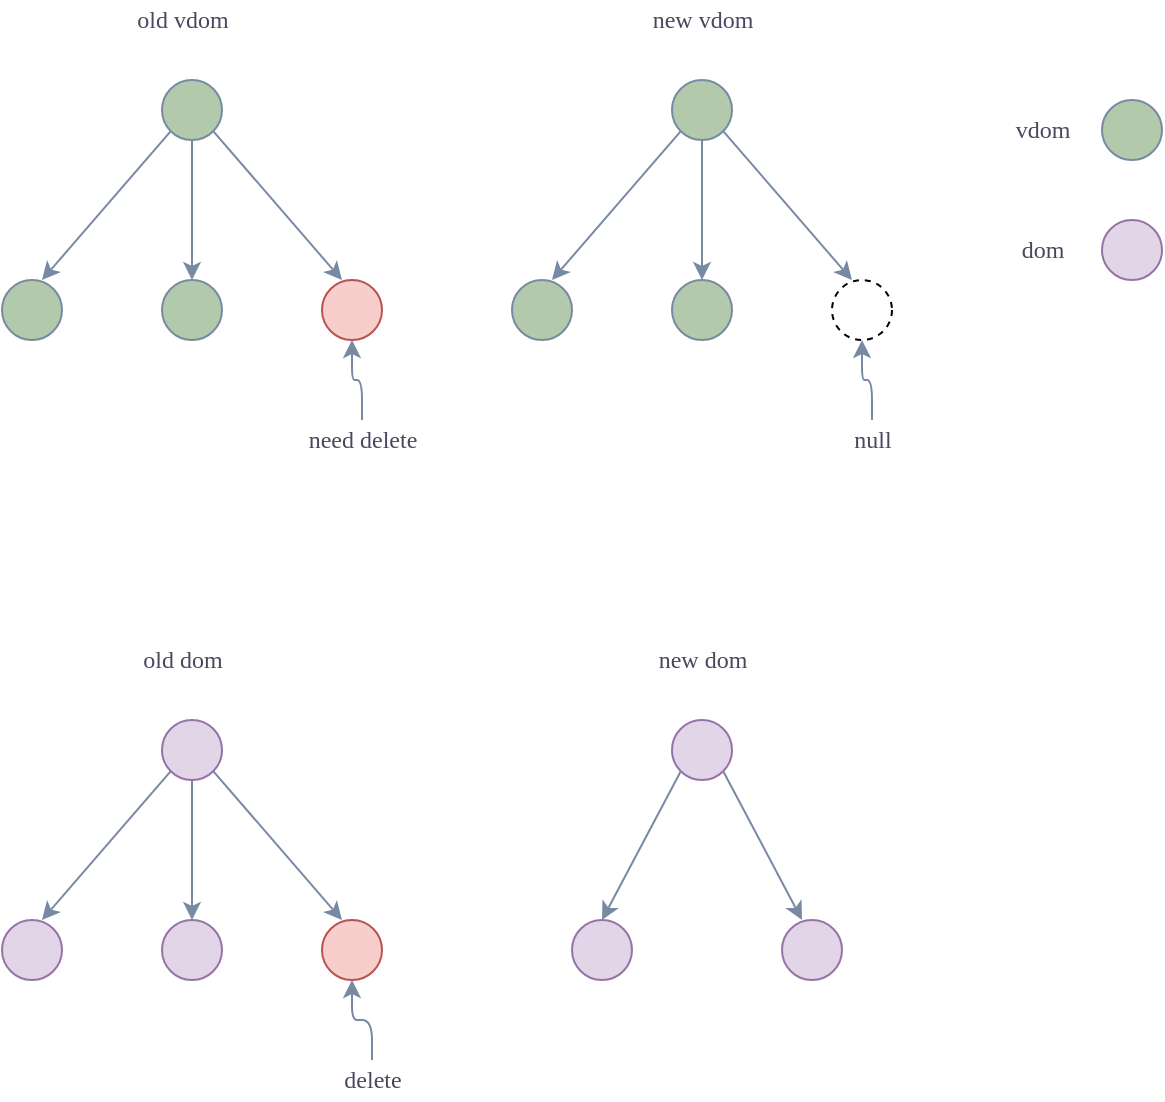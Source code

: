 <mxfile version="14.6.1" type="github">
  <diagram id="EwsBgbDVOZr8Y71l48O0" name="Page-1">
    <mxGraphModel dx="1062" dy="626" grid="1" gridSize="10" guides="1" tooltips="1" connect="1" arrows="1" fold="1" page="1" pageScale="1" pageWidth="827" pageHeight="1169" math="0" shadow="0">
      <root>
        <mxCell id="0" />
        <mxCell id="1" parent="0" />
        <mxCell id="7r3X6bM9w-XORwUG6cQL-13" value="" style="ellipse;whiteSpace=wrap;html=1;aspect=fixed;fillColor=#B2C9AB;strokeColor=#788AA3;fontColor=#46495D;fontFamily=Comic Sans MS;" vertex="1" parent="1">
          <mxGeometry x="270" y="250" width="30" height="30" as="geometry" />
        </mxCell>
        <mxCell id="7r3X6bM9w-XORwUG6cQL-14" value="" style="ellipse;whiteSpace=wrap;html=1;aspect=fixed;fillColor=#f8cecc;strokeColor=#b85450;fontFamily=Comic Sans MS;" vertex="1" parent="1">
          <mxGeometry x="350" y="250" width="30" height="30" as="geometry" />
        </mxCell>
        <mxCell id="7r3X6bM9w-XORwUG6cQL-15" value="" style="ellipse;whiteSpace=wrap;html=1;aspect=fixed;fillColor=#B2C9AB;strokeColor=#788AA3;fontColor=#46495D;fontFamily=Comic Sans MS;" vertex="1" parent="1">
          <mxGeometry x="190" y="250" width="30" height="30" as="geometry" />
        </mxCell>
        <mxCell id="7r3X6bM9w-XORwUG6cQL-16" value="" style="endArrow=classic;html=1;fontColor=#46495D;strokeColor=#788AA3;fillColor=#B2C9AB;exitX=0;exitY=1;exitDx=0;exitDy=0;fontFamily=Comic Sans MS;" edge="1" source="7r3X6bM9w-XORwUG6cQL-19" parent="1">
          <mxGeometry width="50" height="50" relative="1" as="geometry">
            <mxPoint x="250" y="190" as="sourcePoint" />
            <mxPoint x="210" y="250" as="targetPoint" />
          </mxGeometry>
        </mxCell>
        <mxCell id="7r3X6bM9w-XORwUG6cQL-17" value="" style="endArrow=classic;html=1;fontColor=#46495D;strokeColor=#788AA3;fillColor=#B2C9AB;exitX=0.5;exitY=1;exitDx=0;exitDy=0;entryX=0.5;entryY=0;entryDx=0;entryDy=0;fontFamily=Comic Sans MS;" edge="1" source="7r3X6bM9w-XORwUG6cQL-19" target="7r3X6bM9w-XORwUG6cQL-13" parent="1">
          <mxGeometry width="50" height="50" relative="1" as="geometry">
            <mxPoint x="280" y="175" as="sourcePoint" />
            <mxPoint x="220" y="260" as="targetPoint" />
          </mxGeometry>
        </mxCell>
        <mxCell id="7r3X6bM9w-XORwUG6cQL-18" value="" style="endArrow=classic;html=1;fontColor=#46495D;strokeColor=#788AA3;fillColor=#B2C9AB;exitX=1;exitY=1;exitDx=0;exitDy=0;fontFamily=Comic Sans MS;" edge="1" source="7r3X6bM9w-XORwUG6cQL-19" parent="1">
          <mxGeometry width="50" height="50" relative="1" as="geometry">
            <mxPoint x="295" y="190" as="sourcePoint" />
            <mxPoint x="360" y="250" as="targetPoint" />
          </mxGeometry>
        </mxCell>
        <mxCell id="7r3X6bM9w-XORwUG6cQL-19" value="" style="ellipse;whiteSpace=wrap;html=1;aspect=fixed;fillColor=#B2C9AB;strokeColor=#788AA3;fontColor=#46495D;fontFamily=Comic Sans MS;" vertex="1" parent="1">
          <mxGeometry x="270" y="150" width="30" height="30" as="geometry" />
        </mxCell>
        <mxCell id="7r3X6bM9w-XORwUG6cQL-20" value="old vdom" style="text;html=1;align=center;verticalAlign=middle;resizable=0;points=[];autosize=1;strokeColor=none;fontColor=#46495D;fontFamily=Comic Sans MS;" vertex="1" parent="1">
          <mxGeometry x="250" y="110" width="60" height="20" as="geometry" />
        </mxCell>
        <mxCell id="7r3X6bM9w-XORwUG6cQL-21" value="new vdom" style="text;html=1;align=center;verticalAlign=middle;resizable=0;points=[];autosize=1;strokeColor=none;fontColor=#46495D;fontFamily=Comic Sans MS;" vertex="1" parent="1">
          <mxGeometry x="505" y="110" width="70" height="20" as="geometry" />
        </mxCell>
        <mxCell id="7r3X6bM9w-XORwUG6cQL-25" value="" style="ellipse;whiteSpace=wrap;html=1;aspect=fixed;fillColor=#e1d5e7;strokeColor=#9673a6;fontFamily=Comic Sans MS;" vertex="1" parent="1">
          <mxGeometry x="580" y="570" width="30" height="30" as="geometry" />
        </mxCell>
        <mxCell id="7r3X6bM9w-XORwUG6cQL-26" value="" style="ellipse;whiteSpace=wrap;html=1;aspect=fixed;fillColor=#e1d5e7;strokeColor=#9673a6;fontFamily=Comic Sans MS;" vertex="1" parent="1">
          <mxGeometry x="525" y="470" width="30" height="30" as="geometry" />
        </mxCell>
        <mxCell id="7r3X6bM9w-XORwUG6cQL-27" value="" style="ellipse;whiteSpace=wrap;html=1;aspect=fixed;fillColor=#e1d5e7;strokeColor=#9673a6;fontFamily=Comic Sans MS;" vertex="1" parent="1">
          <mxGeometry x="475" y="570" width="30" height="30" as="geometry" />
        </mxCell>
        <mxCell id="7r3X6bM9w-XORwUG6cQL-28" value="" style="endArrow=classic;html=1;fontColor=#46495D;strokeColor=#788AA3;fillColor=#B2C9AB;exitX=0;exitY=1;exitDx=0;exitDy=0;fontFamily=Comic Sans MS;entryX=0.5;entryY=0;entryDx=0;entryDy=0;" edge="1" source="7r3X6bM9w-XORwUG6cQL-26" target="7r3X6bM9w-XORwUG6cQL-27" parent="1">
          <mxGeometry width="50" height="50" relative="1" as="geometry">
            <mxPoint x="510" y="510" as="sourcePoint" />
            <mxPoint x="470" y="570" as="targetPoint" />
          </mxGeometry>
        </mxCell>
        <mxCell id="7r3X6bM9w-XORwUG6cQL-29" value="" style="endArrow=classic;html=1;fontColor=#46495D;strokeColor=#788AA3;fillColor=#B2C9AB;exitX=1;exitY=1;exitDx=0;exitDy=0;fontFamily=Comic Sans MS;" edge="1" source="7r3X6bM9w-XORwUG6cQL-26" parent="1">
          <mxGeometry width="50" height="50" relative="1" as="geometry">
            <mxPoint x="540" y="495" as="sourcePoint" />
            <mxPoint x="590" y="570" as="targetPoint" />
          </mxGeometry>
        </mxCell>
        <mxCell id="7r3X6bM9w-XORwUG6cQL-30" value="" style="ellipse;whiteSpace=wrap;html=1;aspect=fixed;fillColor=#e1d5e7;strokeColor=#9673a6;fontFamily=Comic Sans MS;" vertex="1" parent="1">
          <mxGeometry x="270" y="570" width="30" height="30" as="geometry" />
        </mxCell>
        <mxCell id="7r3X6bM9w-XORwUG6cQL-31" value="" style="ellipse;whiteSpace=wrap;html=1;aspect=fixed;fillColor=#f8cecc;strokeColor=#b85450;fontFamily=Comic Sans MS;" vertex="1" parent="1">
          <mxGeometry x="350" y="570" width="30" height="30" as="geometry" />
        </mxCell>
        <mxCell id="7r3X6bM9w-XORwUG6cQL-32" value="" style="ellipse;whiteSpace=wrap;html=1;aspect=fixed;fillColor=#e1d5e7;strokeColor=#9673a6;fontFamily=Comic Sans MS;" vertex="1" parent="1">
          <mxGeometry x="190" y="570" width="30" height="30" as="geometry" />
        </mxCell>
        <mxCell id="7r3X6bM9w-XORwUG6cQL-33" value="" style="endArrow=classic;html=1;fontColor=#46495D;strokeColor=#788AA3;fillColor=#B2C9AB;exitX=0;exitY=1;exitDx=0;exitDy=0;fontFamily=Comic Sans MS;" edge="1" source="7r3X6bM9w-XORwUG6cQL-36" parent="1">
          <mxGeometry width="50" height="50" relative="1" as="geometry">
            <mxPoint x="250" y="510" as="sourcePoint" />
            <mxPoint x="210" y="570" as="targetPoint" />
          </mxGeometry>
        </mxCell>
        <mxCell id="7r3X6bM9w-XORwUG6cQL-34" value="" style="endArrow=classic;html=1;fontColor=#46495D;strokeColor=#788AA3;fillColor=#B2C9AB;exitX=0.5;exitY=1;exitDx=0;exitDy=0;entryX=0.5;entryY=0;entryDx=0;entryDy=0;fontFamily=Comic Sans MS;" edge="1" source="7r3X6bM9w-XORwUG6cQL-36" target="7r3X6bM9w-XORwUG6cQL-30" parent="1">
          <mxGeometry width="50" height="50" relative="1" as="geometry">
            <mxPoint x="280" y="495" as="sourcePoint" />
            <mxPoint x="220" y="580" as="targetPoint" />
          </mxGeometry>
        </mxCell>
        <mxCell id="7r3X6bM9w-XORwUG6cQL-35" value="" style="endArrow=classic;html=1;fontColor=#46495D;strokeColor=#788AA3;fillColor=#B2C9AB;exitX=1;exitY=1;exitDx=0;exitDy=0;fontFamily=Comic Sans MS;" edge="1" source="7r3X6bM9w-XORwUG6cQL-36" parent="1">
          <mxGeometry width="50" height="50" relative="1" as="geometry">
            <mxPoint x="295" y="510" as="sourcePoint" />
            <mxPoint x="360" y="570" as="targetPoint" />
          </mxGeometry>
        </mxCell>
        <mxCell id="7r3X6bM9w-XORwUG6cQL-36" value="" style="ellipse;whiteSpace=wrap;html=1;aspect=fixed;fillColor=#e1d5e7;strokeColor=#9673a6;fontFamily=Comic Sans MS;" vertex="1" parent="1">
          <mxGeometry x="270" y="470" width="30" height="30" as="geometry" />
        </mxCell>
        <mxCell id="7r3X6bM9w-XORwUG6cQL-37" value="old dom" style="text;html=1;align=center;verticalAlign=middle;resizable=0;points=[];autosize=1;strokeColor=none;fontColor=#46495D;fontFamily=Comic Sans MS;" vertex="1" parent="1">
          <mxGeometry x="250" y="430" width="60" height="20" as="geometry" />
        </mxCell>
        <mxCell id="7r3X6bM9w-XORwUG6cQL-38" value="new dom" style="text;html=1;align=center;verticalAlign=middle;resizable=0;points=[];autosize=1;strokeColor=none;fontColor=#46495D;fontFamily=Comic Sans MS;" vertex="1" parent="1">
          <mxGeometry x="510" y="430" width="60" height="20" as="geometry" />
        </mxCell>
        <mxCell id="7r3X6bM9w-XORwUG6cQL-39" value="" style="edgeStyle=orthogonalEdgeStyle;curved=0;rounded=1;sketch=0;orthogonalLoop=1;jettySize=auto;html=1;fontFamily=Comic Sans MS;fontColor=#46495D;strokeColor=#788AA3;fillColor=#B2C9AB;" edge="1" source="7r3X6bM9w-XORwUG6cQL-40" target="7r3X6bM9w-XORwUG6cQL-31" parent="1">
          <mxGeometry relative="1" as="geometry" />
        </mxCell>
        <mxCell id="7r3X6bM9w-XORwUG6cQL-40" value="delete" style="text;html=1;align=center;verticalAlign=middle;resizable=0;points=[];autosize=1;strokeColor=none;fontFamily=Comic Sans MS;fontColor=#46495D;" vertex="1" parent="1">
          <mxGeometry x="350" y="640" width="50" height="20" as="geometry" />
        </mxCell>
        <mxCell id="7r3X6bM9w-XORwUG6cQL-41" value="" style="ellipse;whiteSpace=wrap;html=1;aspect=fixed;fillColor=#B2C9AB;strokeColor=#788AA3;fontColor=#46495D;fontFamily=Comic Sans MS;" vertex="1" parent="1">
          <mxGeometry x="740" y="160" width="30" height="30" as="geometry" />
        </mxCell>
        <mxCell id="7r3X6bM9w-XORwUG6cQL-42" value="vdom" style="text;html=1;align=center;verticalAlign=middle;resizable=0;points=[];autosize=1;strokeColor=none;fontFamily=Comic Sans MS;fontColor=#46495D;" vertex="1" parent="1">
          <mxGeometry x="690" y="165" width="40" height="20" as="geometry" />
        </mxCell>
        <mxCell id="7r3X6bM9w-XORwUG6cQL-43" value="" style="ellipse;whiteSpace=wrap;html=1;aspect=fixed;fillColor=#e1d5e7;strokeColor=#9673a6;fontFamily=Comic Sans MS;" vertex="1" parent="1">
          <mxGeometry x="740" y="220" width="30" height="30" as="geometry" />
        </mxCell>
        <mxCell id="7r3X6bM9w-XORwUG6cQL-44" value="dom" style="text;html=1;align=center;verticalAlign=middle;resizable=0;points=[];autosize=1;strokeColor=none;fontFamily=Comic Sans MS;fontColor=#46495D;" vertex="1" parent="1">
          <mxGeometry x="690" y="225" width="40" height="20" as="geometry" />
        </mxCell>
        <mxCell id="7r3X6bM9w-XORwUG6cQL-45" value="" style="ellipse;whiteSpace=wrap;html=1;aspect=fixed;fillColor=#B2C9AB;strokeColor=#788AA3;fontColor=#46495D;fontFamily=Comic Sans MS;" vertex="1" parent="1">
          <mxGeometry x="525" y="250" width="30" height="30" as="geometry" />
        </mxCell>
        <mxCell id="7r3X6bM9w-XORwUG6cQL-46" value="" style="ellipse;whiteSpace=wrap;html=1;aspect=fixed;fontFamily=Comic Sans MS;dashed=1;" vertex="1" parent="1">
          <mxGeometry x="605" y="250" width="30" height="30" as="geometry" />
        </mxCell>
        <mxCell id="7r3X6bM9w-XORwUG6cQL-47" value="" style="endArrow=classic;html=1;fontColor=#46495D;strokeColor=#788AA3;fillColor=#B2C9AB;exitX=0;exitY=1;exitDx=0;exitDy=0;fontFamily=Comic Sans MS;" edge="1" source="7r3X6bM9w-XORwUG6cQL-50" parent="1">
          <mxGeometry width="50" height="50" relative="1" as="geometry">
            <mxPoint x="505" y="190" as="sourcePoint" />
            <mxPoint x="465" y="250" as="targetPoint" />
          </mxGeometry>
        </mxCell>
        <mxCell id="7r3X6bM9w-XORwUG6cQL-48" value="" style="endArrow=classic;html=1;fontColor=#46495D;strokeColor=#788AA3;fillColor=#B2C9AB;exitX=0.5;exitY=1;exitDx=0;exitDy=0;entryX=0.5;entryY=0;entryDx=0;entryDy=0;fontFamily=Comic Sans MS;" edge="1" source="7r3X6bM9w-XORwUG6cQL-50" target="7r3X6bM9w-XORwUG6cQL-45" parent="1">
          <mxGeometry width="50" height="50" relative="1" as="geometry">
            <mxPoint x="535" y="175" as="sourcePoint" />
            <mxPoint x="475" y="260" as="targetPoint" />
          </mxGeometry>
        </mxCell>
        <mxCell id="7r3X6bM9w-XORwUG6cQL-49" value="" style="endArrow=classic;html=1;fontColor=#46495D;strokeColor=#788AA3;fillColor=#B2C9AB;exitX=1;exitY=1;exitDx=0;exitDy=0;fontFamily=Comic Sans MS;" edge="1" source="7r3X6bM9w-XORwUG6cQL-50" parent="1">
          <mxGeometry width="50" height="50" relative="1" as="geometry">
            <mxPoint x="550" y="190" as="sourcePoint" />
            <mxPoint x="615" y="250" as="targetPoint" />
          </mxGeometry>
        </mxCell>
        <mxCell id="7r3X6bM9w-XORwUG6cQL-50" value="" style="ellipse;whiteSpace=wrap;html=1;aspect=fixed;fillColor=#B2C9AB;strokeColor=#788AA3;fontColor=#46495D;fontFamily=Comic Sans MS;" vertex="1" parent="1">
          <mxGeometry x="525" y="150" width="30" height="30" as="geometry" />
        </mxCell>
        <mxCell id="7r3X6bM9w-XORwUG6cQL-51" value="" style="ellipse;whiteSpace=wrap;html=1;aspect=fixed;fillColor=#B2C9AB;strokeColor=#788AA3;fontColor=#46495D;fontFamily=Comic Sans MS;" vertex="1" parent="1">
          <mxGeometry x="445" y="250" width="30" height="30" as="geometry" />
        </mxCell>
        <mxCell id="7r3X6bM9w-XORwUG6cQL-53" value="" style="edgeStyle=orthogonalEdgeStyle;curved=0;rounded=1;sketch=0;orthogonalLoop=1;jettySize=auto;html=1;fontFamily=Comic Sans MS;fontColor=#46495D;strokeColor=#788AA3;fillColor=#B2C9AB;" edge="1" parent="1" source="7r3X6bM9w-XORwUG6cQL-52" target="7r3X6bM9w-XORwUG6cQL-46">
          <mxGeometry relative="1" as="geometry" />
        </mxCell>
        <mxCell id="7r3X6bM9w-XORwUG6cQL-52" value="null" style="text;html=1;align=center;verticalAlign=middle;resizable=0;points=[];autosize=1;strokeColor=none;fontFamily=Comic Sans MS;fontColor=#46495D;" vertex="1" parent="1">
          <mxGeometry x="610" y="320" width="30" height="20" as="geometry" />
        </mxCell>
        <mxCell id="7r3X6bM9w-XORwUG6cQL-55" style="edgeStyle=orthogonalEdgeStyle;curved=0;rounded=1;sketch=0;orthogonalLoop=1;jettySize=auto;html=1;entryX=0.5;entryY=1;entryDx=0;entryDy=0;fontFamily=Comic Sans MS;fontColor=#46495D;strokeColor=#788AA3;fillColor=#B2C9AB;" edge="1" parent="1" source="7r3X6bM9w-XORwUG6cQL-54" target="7r3X6bM9w-XORwUG6cQL-14">
          <mxGeometry relative="1" as="geometry" />
        </mxCell>
        <mxCell id="7r3X6bM9w-XORwUG6cQL-54" value="need delete" style="text;html=1;align=center;verticalAlign=middle;resizable=0;points=[];autosize=1;strokeColor=none;fontFamily=Comic Sans MS;fontColor=#46495D;" vertex="1" parent="1">
          <mxGeometry x="330" y="320" width="80" height="20" as="geometry" />
        </mxCell>
      </root>
    </mxGraphModel>
  </diagram>
</mxfile>
